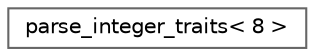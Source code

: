 digraph "Graphical Class Hierarchy"
{
 // LATEX_PDF_SIZE
  bgcolor="transparent";
  edge [fontname=Helvetica,fontsize=10,labelfontname=Helvetica,labelfontsize=10];
  node [fontname=Helvetica,fontsize=10,shape=box,height=0.2,width=0.4];
  rankdir="LR";
  Node0 [id="Node000000",label="parse_integer_traits\< 8 \>",height=0.2,width=0.4,color="grey40", fillcolor="white", style="filled",URL="$structparse__integer__traits_3_018_01_4.html",tooltip=" "];
}
